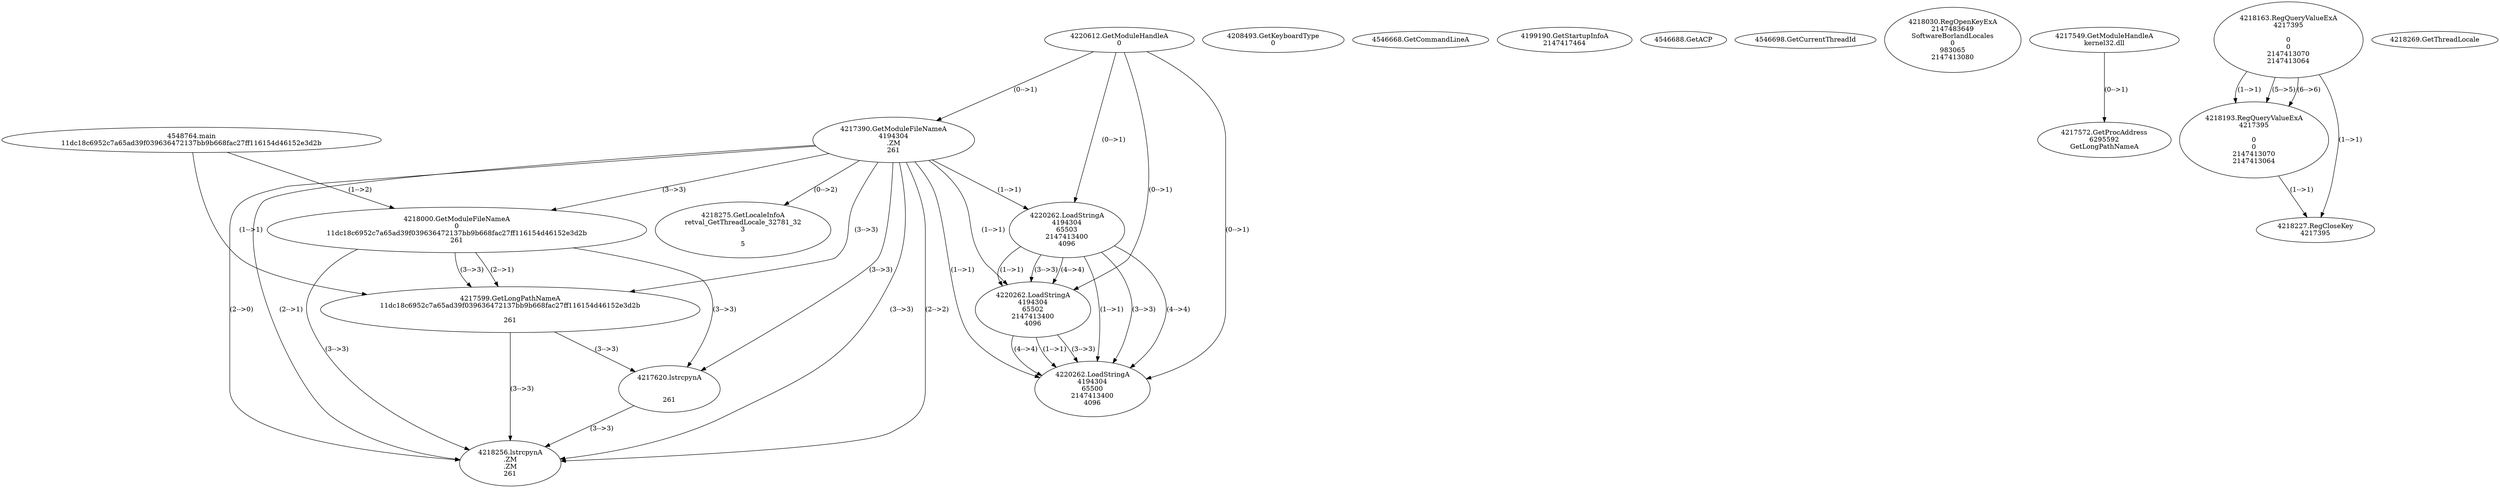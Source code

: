 // Global SCDG with merge call
digraph {
	0 [label="4548764.main
11dc18c6952c7a65ad39f039636472137bb9b668fac27ff116154d46152e3d2b"]
	1 [label="4220612.GetModuleHandleA
0"]
	2 [label="4208493.GetKeyboardType
0"]
	3 [label="4546668.GetCommandLineA
"]
	4 [label="4199190.GetStartupInfoA
2147417464"]
	5 [label="4546688.GetACP
"]
	6 [label="4546698.GetCurrentThreadId
"]
	7 [label="4217390.GetModuleFileNameA
4194304
.ZM
261"]
	1 -> 7 [label="(0-->1)"]
	8 [label="4218000.GetModuleFileNameA
0
11dc18c6952c7a65ad39f039636472137bb9b668fac27ff116154d46152e3d2b
261"]
	0 -> 8 [label="(1-->2)"]
	7 -> 8 [label="(3-->3)"]
	9 [label="4218030.RegOpenKeyExA
2147483649
Software\Borland\Locales
0
983065
2147413080"]
	10 [label="4217549.GetModuleHandleA
kernel32.dll"]
	11 [label="4217572.GetProcAddress
6295592
GetLongPathNameA"]
	10 -> 11 [label="(0-->1)"]
	12 [label="4217599.GetLongPathNameA
11dc18c6952c7a65ad39f039636472137bb9b668fac27ff116154d46152e3d2b

261"]
	0 -> 12 [label="(1-->1)"]
	8 -> 12 [label="(2-->1)"]
	7 -> 12 [label="(3-->3)"]
	8 -> 12 [label="(3-->3)"]
	13 [label="4217620.lstrcpynA


261"]
	7 -> 13 [label="(3-->3)"]
	8 -> 13 [label="(3-->3)"]
	12 -> 13 [label="(3-->3)"]
	14 [label="4218163.RegQueryValueExA
4217395

0
0
2147413070
2147413064"]
	15 [label="4218193.RegQueryValueExA
4217395

0
0
2147413070
2147413064"]
	14 -> 15 [label="(1-->1)"]
	14 -> 15 [label="(5-->5)"]
	14 -> 15 [label="(6-->6)"]
	16 [label="4218227.RegCloseKey
4217395"]
	14 -> 16 [label="(1-->1)"]
	15 -> 16 [label="(1-->1)"]
	17 [label="4218256.lstrcpynA
.ZM
.ZM
261"]
	7 -> 17 [label="(2-->1)"]
	7 -> 17 [label="(2-->2)"]
	7 -> 17 [label="(3-->3)"]
	8 -> 17 [label="(3-->3)"]
	12 -> 17 [label="(3-->3)"]
	13 -> 17 [label="(3-->3)"]
	7 -> 17 [label="(2-->0)"]
	18 [label="4218269.GetThreadLocale
"]
	19 [label="4218275.GetLocaleInfoA
retval_GetThreadLocale_32781_32
3

5"]
	7 -> 19 [label="(0-->2)"]
	20 [label="4220262.LoadStringA
4194304
65503
2147413400
4096"]
	1 -> 20 [label="(0-->1)"]
	7 -> 20 [label="(1-->1)"]
	21 [label="4220262.LoadStringA
4194304
65502
2147413400
4096"]
	1 -> 21 [label="(0-->1)"]
	7 -> 21 [label="(1-->1)"]
	20 -> 21 [label="(1-->1)"]
	20 -> 21 [label="(3-->3)"]
	20 -> 21 [label="(4-->4)"]
	22 [label="4220262.LoadStringA
4194304
65500
2147413400
4096"]
	1 -> 22 [label="(0-->1)"]
	7 -> 22 [label="(1-->1)"]
	20 -> 22 [label="(1-->1)"]
	21 -> 22 [label="(1-->1)"]
	20 -> 22 [label="(3-->3)"]
	21 -> 22 [label="(3-->3)"]
	20 -> 22 [label="(4-->4)"]
	21 -> 22 [label="(4-->4)"]
}
